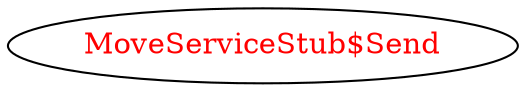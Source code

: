 digraph dependencyGraph {
 concentrate=true;
 ranksep="2.0";
 rankdir="LR"; 
 splines="ortho";
"MoveServiceStub$Send" [fontcolor="red"];
}